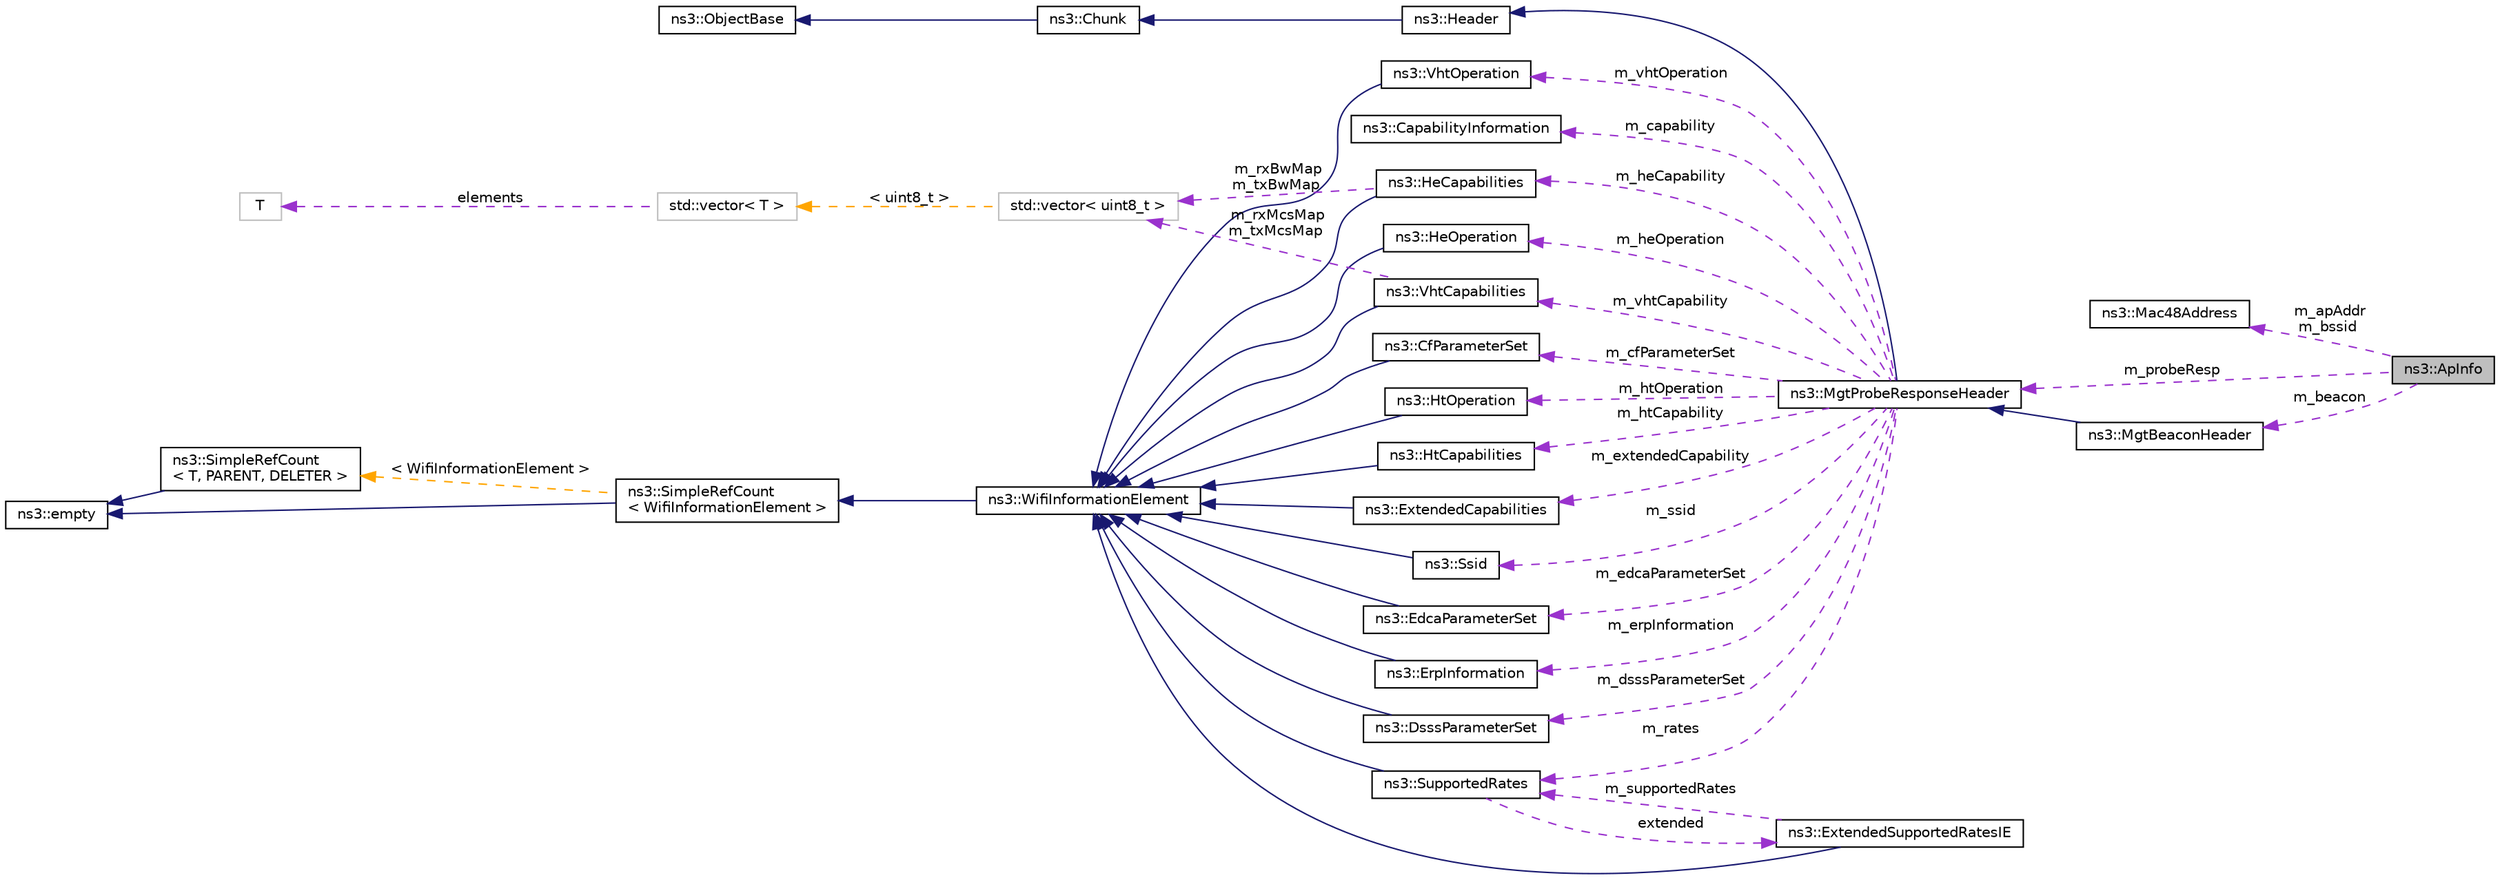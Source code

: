 digraph "ns3::ApInfo"
{
 // LATEX_PDF_SIZE
  edge [fontname="Helvetica",fontsize="10",labelfontname="Helvetica",labelfontsize="10"];
  node [fontname="Helvetica",fontsize="10",shape=record];
  rankdir="LR";
  Node1 [label="ns3::ApInfo",height=0.2,width=0.4,color="black", fillcolor="grey75", style="filled", fontcolor="black",tooltip="Struct to hold information regarding observed AP through active/passive scanning."];
  Node2 -> Node1 [dir="back",color="darkorchid3",fontsize="10",style="dashed",label=" m_apAddr\nm_bssid" ,fontname="Helvetica"];
  Node2 [label="ns3::Mac48Address",height=0.2,width=0.4,color="black", fillcolor="white", style="filled",URL="$classns3_1_1_mac48_address.html",tooltip="an EUI-48 address"];
  Node3 -> Node1 [dir="back",color="darkorchid3",fontsize="10",style="dashed",label=" m_probeResp" ,fontname="Helvetica"];
  Node3 [label="ns3::MgtProbeResponseHeader",height=0.2,width=0.4,color="black", fillcolor="white", style="filled",URL="$classns3_1_1_mgt_probe_response_header.html",tooltip="Implement the header for management frames of type probe response."];
  Node4 -> Node3 [dir="back",color="midnightblue",fontsize="10",style="solid",fontname="Helvetica"];
  Node4 [label="ns3::Header",height=0.2,width=0.4,color="black", fillcolor="white", style="filled",URL="$classns3_1_1_header.html",tooltip="Protocol header serialization and deserialization."];
  Node5 -> Node4 [dir="back",color="midnightblue",fontsize="10",style="solid",fontname="Helvetica"];
  Node5 [label="ns3::Chunk",height=0.2,width=0.4,color="black", fillcolor="white", style="filled",URL="$classns3_1_1_chunk.html",tooltip="abstract base class for ns3::Header and ns3::Trailer"];
  Node6 -> Node5 [dir="back",color="midnightblue",fontsize="10",style="solid",fontname="Helvetica"];
  Node6 [label="ns3::ObjectBase",height=0.2,width=0.4,color="black", fillcolor="white", style="filled",URL="$classns3_1_1_object_base.html",tooltip="Anchor the ns-3 type and attribute system."];
  Node7 -> Node3 [dir="back",color="darkorchid3",fontsize="10",style="dashed",label=" m_extendedCapability" ,fontname="Helvetica"];
  Node7 [label="ns3::ExtendedCapabilities",height=0.2,width=0.4,color="black", fillcolor="white", style="filled",URL="$classns3_1_1_extended_capabilities.html",tooltip="The Extended Capabilities Information Element."];
  Node8 -> Node7 [dir="back",color="midnightblue",fontsize="10",style="solid",fontname="Helvetica"];
  Node8 [label="ns3::WifiInformationElement",height=0.2,width=0.4,color="black", fillcolor="white", style="filled",URL="$classns3_1_1_wifi_information_element.html",tooltip="Information element, as defined in 802.11-2007 standard."];
  Node9 -> Node8 [dir="back",color="midnightblue",fontsize="10",style="solid",fontname="Helvetica"];
  Node9 [label="ns3::SimpleRefCount\l\< WifiInformationElement \>",height=0.2,width=0.4,color="black", fillcolor="white", style="filled",URL="$classns3_1_1_simple_ref_count.html",tooltip=" "];
  Node10 -> Node9 [dir="back",color="midnightblue",fontsize="10",style="solid",fontname="Helvetica"];
  Node10 [label="ns3::empty",height=0.2,width=0.4,color="black", fillcolor="white", style="filled",URL="$classns3_1_1empty.html",tooltip="make Callback use a separate empty type"];
  Node11 -> Node9 [dir="back",color="orange",fontsize="10",style="dashed",label=" \< WifiInformationElement \>" ,fontname="Helvetica"];
  Node11 [label="ns3::SimpleRefCount\l\< T, PARENT, DELETER \>",height=0.2,width=0.4,color="black", fillcolor="white", style="filled",URL="$classns3_1_1_simple_ref_count.html",tooltip="A template-based reference counting class."];
  Node10 -> Node11 [dir="back",color="midnightblue",fontsize="10",style="solid",fontname="Helvetica"];
  Node12 -> Node3 [dir="back",color="darkorchid3",fontsize="10",style="dashed",label=" m_ssid" ,fontname="Helvetica"];
  Node12 [label="ns3::Ssid",height=0.2,width=0.4,color="black", fillcolor="white", style="filled",URL="$classns3_1_1_ssid.html",tooltip="The IEEE 802.11 SSID Information Element."];
  Node8 -> Node12 [dir="back",color="midnightblue",fontsize="10",style="solid",fontname="Helvetica"];
  Node13 -> Node3 [dir="back",color="darkorchid3",fontsize="10",style="dashed",label=" m_rates" ,fontname="Helvetica"];
  Node13 [label="ns3::SupportedRates",height=0.2,width=0.4,color="black", fillcolor="white", style="filled",URL="$classns3_1_1_supported_rates.html",tooltip="The Supported Rates Information Element."];
  Node8 -> Node13 [dir="back",color="midnightblue",fontsize="10",style="solid",fontname="Helvetica"];
  Node14 -> Node13 [dir="back",color="darkorchid3",fontsize="10",style="dashed",label=" extended" ,fontname="Helvetica"];
  Node14 [label="ns3::ExtendedSupportedRatesIE",height=0.2,width=0.4,color="black", fillcolor="white", style="filled",URL="$classns3_1_1_extended_supported_rates_i_e.html",tooltip="The Extended Supported Rates Information Element."];
  Node8 -> Node14 [dir="back",color="midnightblue",fontsize="10",style="solid",fontname="Helvetica"];
  Node13 -> Node14 [dir="back",color="darkorchid3",fontsize="10",style="dashed",label=" m_supportedRates" ,fontname="Helvetica"];
  Node15 -> Node3 [dir="back",color="darkorchid3",fontsize="10",style="dashed",label=" m_edcaParameterSet" ,fontname="Helvetica"];
  Node15 [label="ns3::EdcaParameterSet",height=0.2,width=0.4,color="black", fillcolor="white", style="filled",URL="$classns3_1_1_edca_parameter_set.html",tooltip="The EDCA Parameter Set."];
  Node8 -> Node15 [dir="back",color="midnightblue",fontsize="10",style="solid",fontname="Helvetica"];
  Node16 -> Node3 [dir="back",color="darkorchid3",fontsize="10",style="dashed",label=" m_erpInformation" ,fontname="Helvetica"];
  Node16 [label="ns3::ErpInformation",height=0.2,width=0.4,color="black", fillcolor="white", style="filled",URL="$classns3_1_1_erp_information.html",tooltip="The ErpInformation Information Element."];
  Node8 -> Node16 [dir="back",color="midnightblue",fontsize="10",style="solid",fontname="Helvetica"];
  Node17 -> Node3 [dir="back",color="darkorchid3",fontsize="10",style="dashed",label=" m_dsssParameterSet" ,fontname="Helvetica"];
  Node17 [label="ns3::DsssParameterSet",height=0.2,width=0.4,color="black", fillcolor="white", style="filled",URL="$classns3_1_1_dsss_parameter_set.html",tooltip="The DSSS Parameter Set."];
  Node8 -> Node17 [dir="back",color="midnightblue",fontsize="10",style="solid",fontname="Helvetica"];
  Node18 -> Node3 [dir="back",color="darkorchid3",fontsize="10",style="dashed",label=" m_capability" ,fontname="Helvetica"];
  Node18 [label="ns3::CapabilityInformation",height=0.2,width=0.4,color="black", fillcolor="white", style="filled",URL="$classns3_1_1_capability_information.html",tooltip="Capability information."];
  Node19 -> Node3 [dir="back",color="darkorchid3",fontsize="10",style="dashed",label=" m_vhtOperation" ,fontname="Helvetica"];
  Node19 [label="ns3::VhtOperation",height=0.2,width=0.4,color="black", fillcolor="white", style="filled",URL="$classns3_1_1_vht_operation.html",tooltip="The VHT Operation Information Element."];
  Node8 -> Node19 [dir="back",color="midnightblue",fontsize="10",style="solid",fontname="Helvetica"];
  Node20 -> Node3 [dir="back",color="darkorchid3",fontsize="10",style="dashed",label=" m_heOperation" ,fontname="Helvetica"];
  Node20 [label="ns3::HeOperation",height=0.2,width=0.4,color="black", fillcolor="white", style="filled",URL="$classns3_1_1_he_operation.html",tooltip="The HE Operation Information Element."];
  Node8 -> Node20 [dir="back",color="midnightblue",fontsize="10",style="solid",fontname="Helvetica"];
  Node21 -> Node3 [dir="back",color="darkorchid3",fontsize="10",style="dashed",label=" m_cfParameterSet" ,fontname="Helvetica"];
  Node21 [label="ns3::CfParameterSet",height=0.2,width=0.4,color="black", fillcolor="white", style="filled",URL="$classns3_1_1_cf_parameter_set.html",tooltip="The CF Parameter Set."];
  Node8 -> Node21 [dir="back",color="midnightblue",fontsize="10",style="solid",fontname="Helvetica"];
  Node22 -> Node3 [dir="back",color="darkorchid3",fontsize="10",style="dashed",label=" m_heCapability" ,fontname="Helvetica"];
  Node22 [label="ns3::HeCapabilities",height=0.2,width=0.4,color="black", fillcolor="white", style="filled",URL="$classns3_1_1_he_capabilities.html",tooltip="The IEEE 802.11ax HE Capabilities."];
  Node8 -> Node22 [dir="back",color="midnightblue",fontsize="10",style="solid",fontname="Helvetica"];
  Node23 -> Node22 [dir="back",color="darkorchid3",fontsize="10",style="dashed",label=" m_rxBwMap\nm_txBwMap" ,fontname="Helvetica"];
  Node23 [label="std::vector\< uint8_t \>",height=0.2,width=0.4,color="grey75", fillcolor="white", style="filled",tooltip=" "];
  Node24 -> Node23 [dir="back",color="orange",fontsize="10",style="dashed",label=" \< uint8_t \>" ,fontname="Helvetica"];
  Node24 [label="std::vector\< T \>",height=0.2,width=0.4,color="grey75", fillcolor="white", style="filled",tooltip=" "];
  Node25 -> Node24 [dir="back",color="darkorchid3",fontsize="10",style="dashed",label=" elements" ,fontname="Helvetica"];
  Node25 [label="T",height=0.2,width=0.4,color="grey75", fillcolor="white", style="filled",tooltip=" "];
  Node26 -> Node3 [dir="back",color="darkorchid3",fontsize="10",style="dashed",label=" m_vhtCapability" ,fontname="Helvetica"];
  Node26 [label="ns3::VhtCapabilities",height=0.2,width=0.4,color="black", fillcolor="white", style="filled",URL="$classns3_1_1_vht_capabilities.html",tooltip="The IEEE 802.11ac VHT Capabilities."];
  Node8 -> Node26 [dir="back",color="midnightblue",fontsize="10",style="solid",fontname="Helvetica"];
  Node23 -> Node26 [dir="back",color="darkorchid3",fontsize="10",style="dashed",label=" m_rxMcsMap\nm_txMcsMap" ,fontname="Helvetica"];
  Node27 -> Node3 [dir="back",color="darkorchid3",fontsize="10",style="dashed",label=" m_htOperation" ,fontname="Helvetica"];
  Node27 [label="ns3::HtOperation",height=0.2,width=0.4,color="black", fillcolor="white", style="filled",URL="$classns3_1_1_ht_operation.html",tooltip="The HT Operation Information Element."];
  Node8 -> Node27 [dir="back",color="midnightblue",fontsize="10",style="solid",fontname="Helvetica"];
  Node28 -> Node3 [dir="back",color="darkorchid3",fontsize="10",style="dashed",label=" m_htCapability" ,fontname="Helvetica"];
  Node28 [label="ns3::HtCapabilities",height=0.2,width=0.4,color="black", fillcolor="white", style="filled",URL="$classns3_1_1_ht_capabilities.html",tooltip="The HT Capabilities Information Element."];
  Node8 -> Node28 [dir="back",color="midnightblue",fontsize="10",style="solid",fontname="Helvetica"];
  Node29 -> Node1 [dir="back",color="darkorchid3",fontsize="10",style="dashed",label=" m_beacon" ,fontname="Helvetica"];
  Node29 [label="ns3::MgtBeaconHeader",height=0.2,width=0.4,color="black", fillcolor="white", style="filled",URL="$classns3_1_1_mgt_beacon_header.html",tooltip="Implement the header for management frames of type beacon."];
  Node3 -> Node29 [dir="back",color="midnightblue",fontsize="10",style="solid",fontname="Helvetica"];
}
